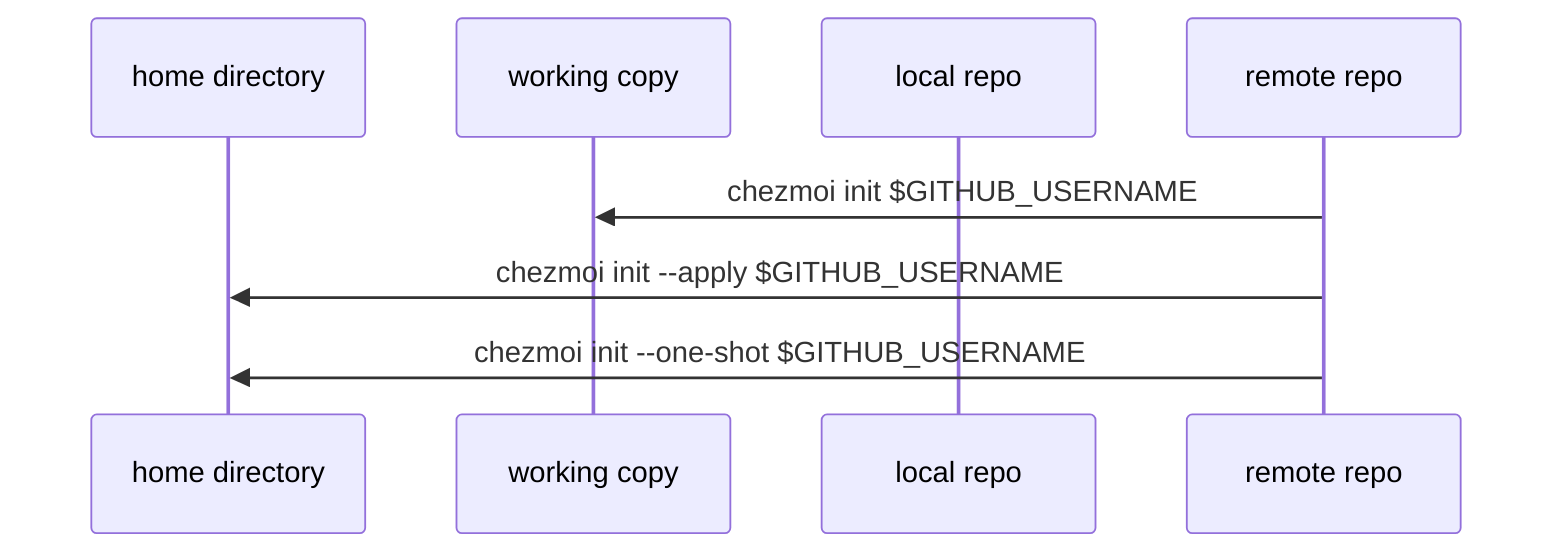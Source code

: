 sequenceDiagram
    participant H as home directory
    participant W as working copy
    participant L as local repo
    participant R as remote repo
    R->>W: chezmoi init $GITHUB_USERNAME
    R->>H: chezmoi init --apply $GITHUB_USERNAME
    R->>H: chezmoi init --one-shot $GITHUB_USERNAME